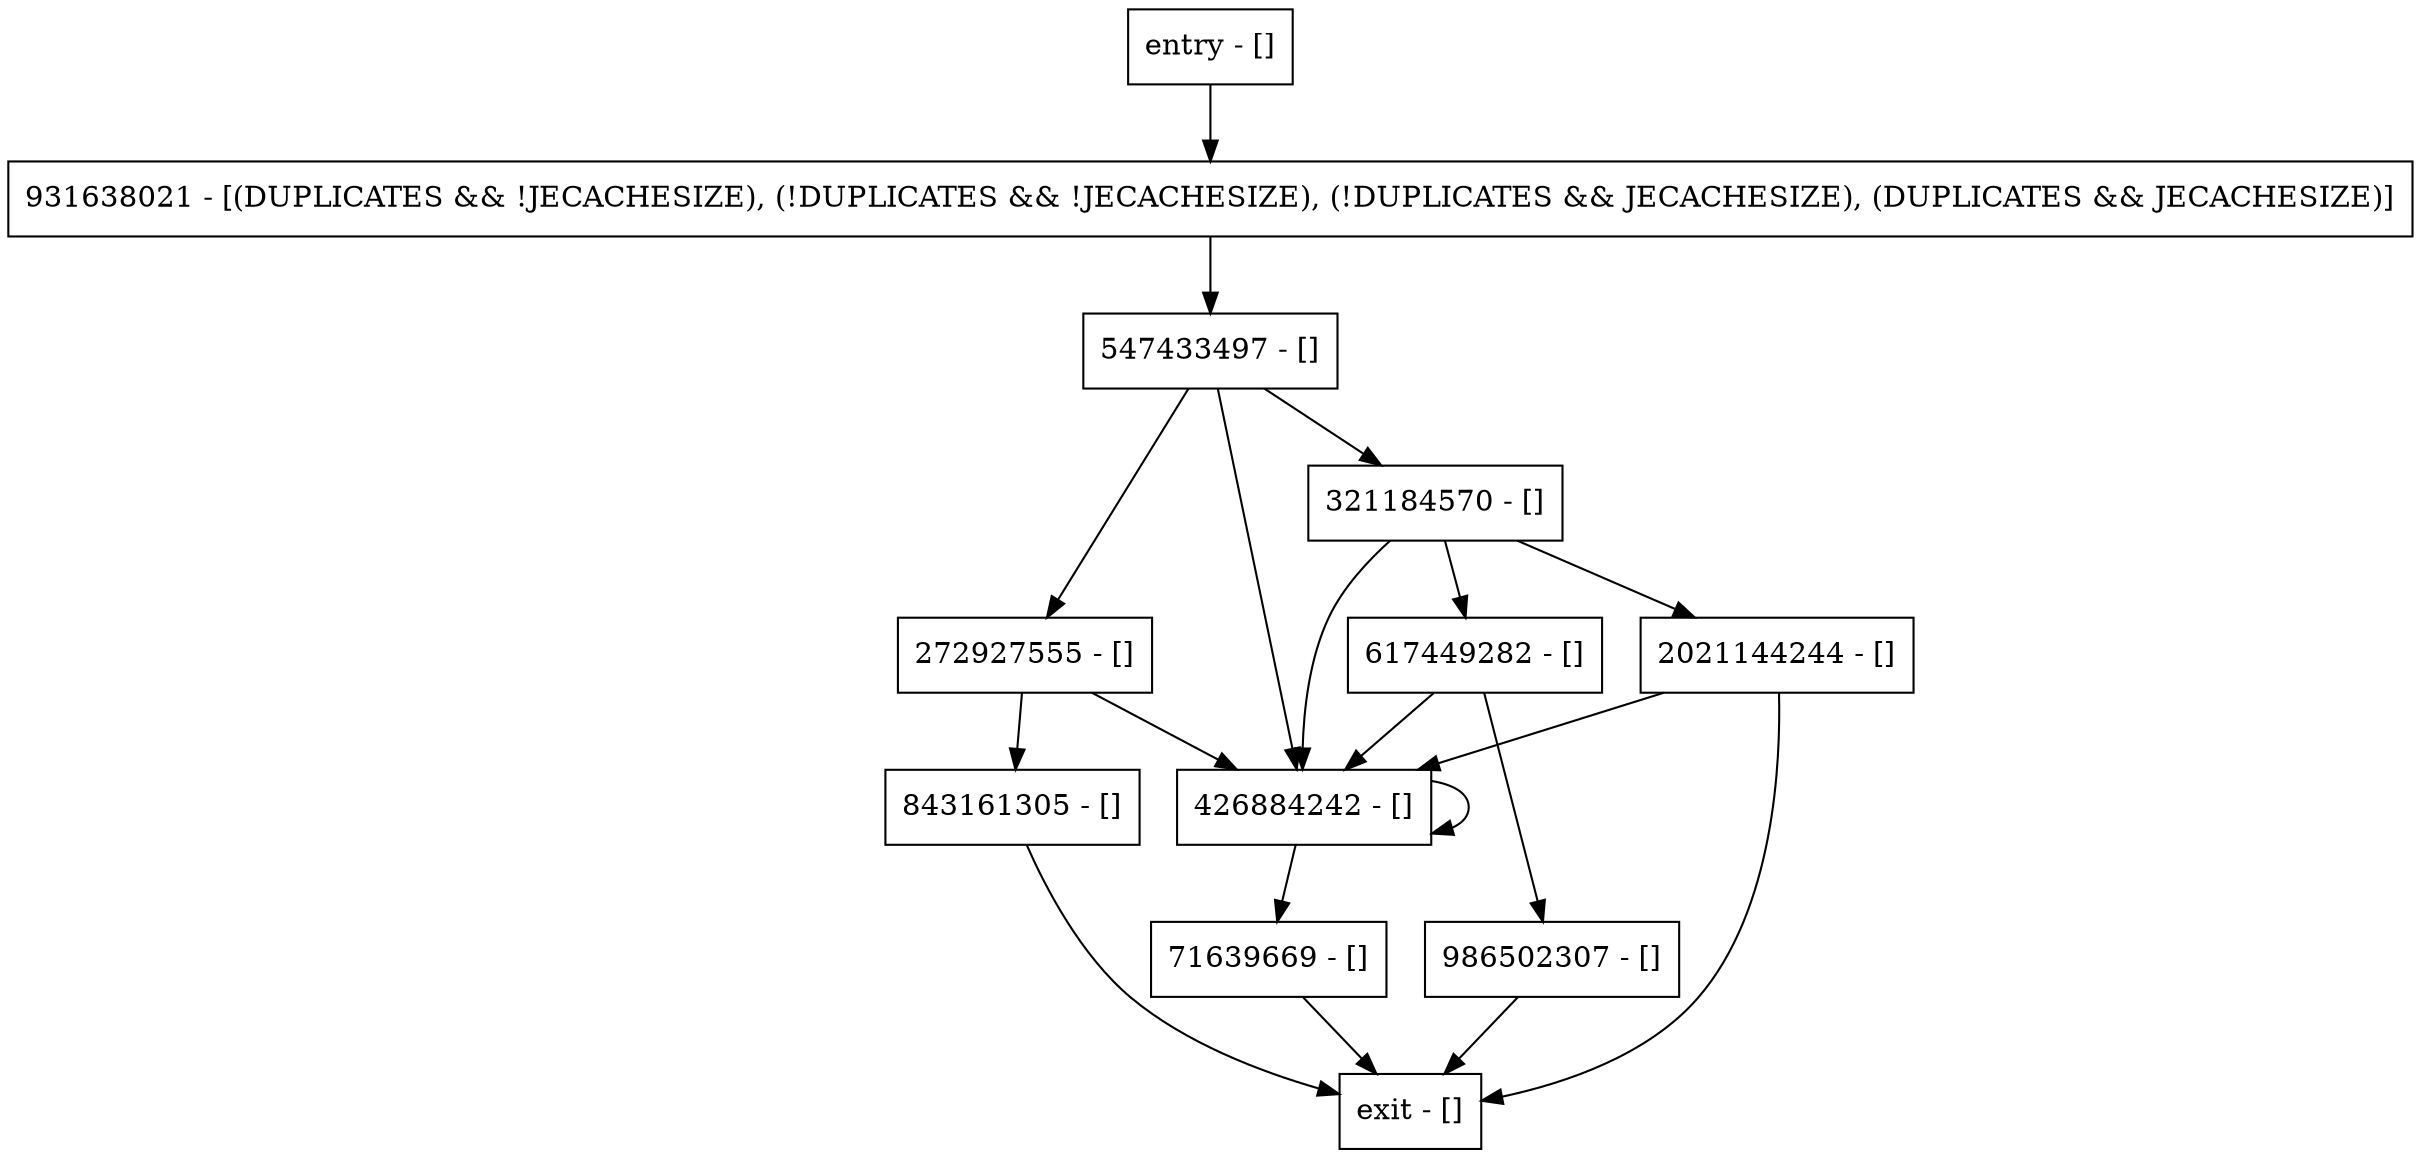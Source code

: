 digraph putInternal {
node [shape=record];
986502307 [label="986502307 - []"];
843161305 [label="843161305 - []"];
321184570 [label="321184570 - []"];
272927555 [label="272927555 - []"];
entry [label="entry - []"];
exit [label="exit - []"];
931638021 [label="931638021 - [(DUPLICATES && !JECACHESIZE), (!DUPLICATES && !JECACHESIZE), (!DUPLICATES && JECACHESIZE), (DUPLICATES && JECACHESIZE)]"];
2021144244 [label="2021144244 - []"];
71639669 [label="71639669 - []"];
547433497 [label="547433497 - []"];
426884242 [label="426884242 - []"];
617449282 [label="617449282 - []"];
entry;
exit;
986502307 -> exit;
843161305 -> exit;
321184570 -> 2021144244;
321184570 -> 426884242;
321184570 -> 617449282;
272927555 -> 843161305;
272927555 -> 426884242;
entry -> 931638021;
931638021 -> 547433497;
2021144244 -> exit;
2021144244 -> 426884242;
71639669 -> exit;
547433497 -> 272927555;
547433497 -> 321184570;
547433497 -> 426884242;
426884242 -> 71639669;
426884242 -> 426884242;
617449282 -> 986502307;
617449282 -> 426884242;
}
